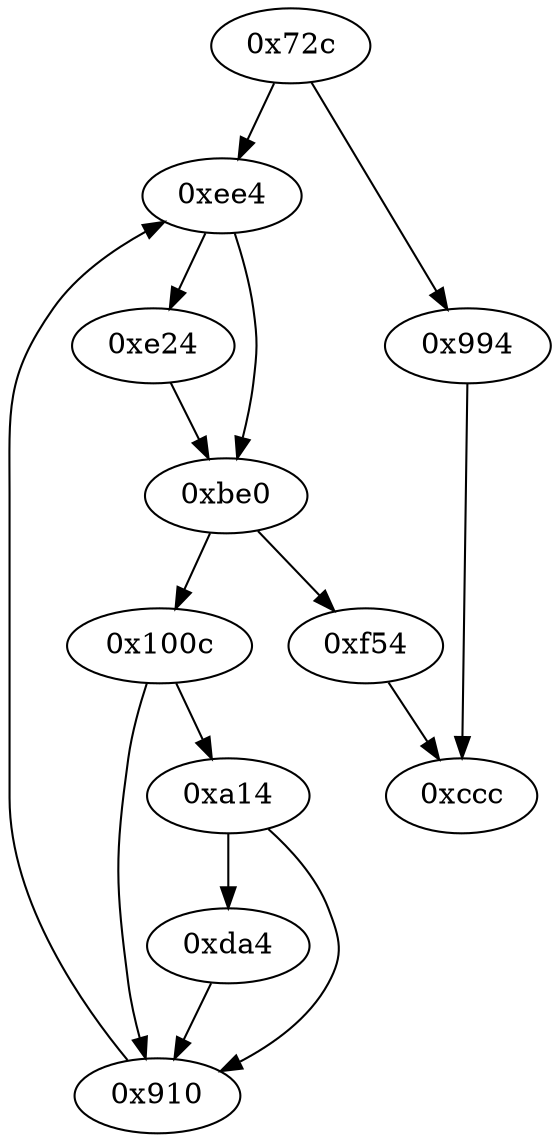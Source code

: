 strict digraph "" {
	graph ["edge"="{}",
		file="/Users/mark/Documents/deobfus-2019-ccs/ALL-CFG/basic-algorithms/gcd/1836_recovered.dot",
		"graph"="{u'file': u'/Users/mark/Documents/deobfus-2019-ccs/ALL-CFG/basic-algorithms/gcd/1836_recovered.dot'}",
		"node"="{u'opcode': u''}"
	];
	"0xee4"	 [opcode="[u'ldr', u'mov', u'ldr', u'sub', u'mul', u'mov', u'eor', u'and', u'ldr', u'mov', u'ldr', u'cmp', u'mov', u'teq', u'ldr', u'ldr']"];
	"0xbe0"	 [opcode="[u'ldr', u'ldr', u'tst', u'mov', u'b']"];
	"0xee4" -> "0xbe0";
	"0xe24"	 [opcode="[u'ldr', u'ldr', u'mov', u'cmp', u'ldr', u'mov', u'b']"];
	"0xee4" -> "0xe24";
	"0xda4"	 [opcode="[u'ldr', u'ldr', u'b']"];
	"0x910"	 [opcode="[u'ldr', u'ldr', u'str', u'ldr', u'ldr', u'mov', u'rsb', u'cmp', u'mvn', u'mov', u'mul', u'mov', u'mvn', u'ldr', u'orr', u'cmn', \
u'mov', u'teq', u'ldr', u'b']"];
	"0xda4" -> "0x910";
	"0x100c"	 [opcode="[u'ldr', u'ldr', u'ldr', u'ldr', u'mov', u'rsb', u'cmp', u'mvn', u'mov', u'mul', u'mov', u'mvn', u'ldr', u'orr', u'cmn', u'mov', \
u'teq', u'ldr']"];
	"0xbe0" -> "0x100c";
	"0xf54"	 [opcode="[u'ldr', u'ldr', u'ldr', u'ldr', u'bl', u'ldr', u'mov']"];
	"0xbe0" -> "0xf54";
	"0xe24" -> "0xbe0";
	"0xa14"	 [opcode="[u'ldr', u'ldr', u'bl', u'ldr', u'cmp', u'ldr', u'ldr', u'mov', u'b']"];
	"0x100c" -> "0xa14";
	"0x100c" -> "0x910";
	"0x72c"	 [opcode="[u'push', u'add', u'sub', u'str', u'ldr', u'str', u'mvn', u'ldr', u'ldr', u'str', u'ldr', u'ldr', u'ldr', u'sub', u'sub', u'add', \
u'mul', u'mov', u'mvn', u'ldr', u'orr', u'cmn', u'mov', u'mov', u'ldr', u'strb', u'cmp', u'mov', u'strb', u'ldr', u'ldr', u'str', \
u'ldr', u'str', u'ldr', u'str', u'ldr', u'str', u'ldr', u'str', u'ldr', u'str', u'ldr', u'str', u'ldr', u'ldr', u'str', u'ldr', \
u'str', u'ldr', u'str', u'ldr', u'str', u'ldr', u'ldr', u'str', u'ldr', u'str', u'ldr', u'ldr', u'add', u'str', u'str', u'str', \
u'str', u'b']"];
	"0x72c" -> "0xee4";
	"0x994"	 [opcode="[u'mov', u'b']"];
	"0x72c" -> "0x994";
	"0xccc"	 [opcode="[u'ldr', u'str', u'ldr', u'ldr', u'ldr', u'sub', u'sub', u'add', u'mul', u'eor', u'and', u'ldr', u'mov', u'mov', u'ldr', u'cmp', \
u'mov', u'cmp', u'mov', u'mov', u'cmp', u'mov', u'mov', u'teq', u'mov', u'b']"];
	"0x994" -> "0xccc";
	"0xa14" -> "0xda4";
	"0xa14" -> "0x910";
	"0x910" -> "0xee4";
	"0xf54" -> "0xccc";
}
